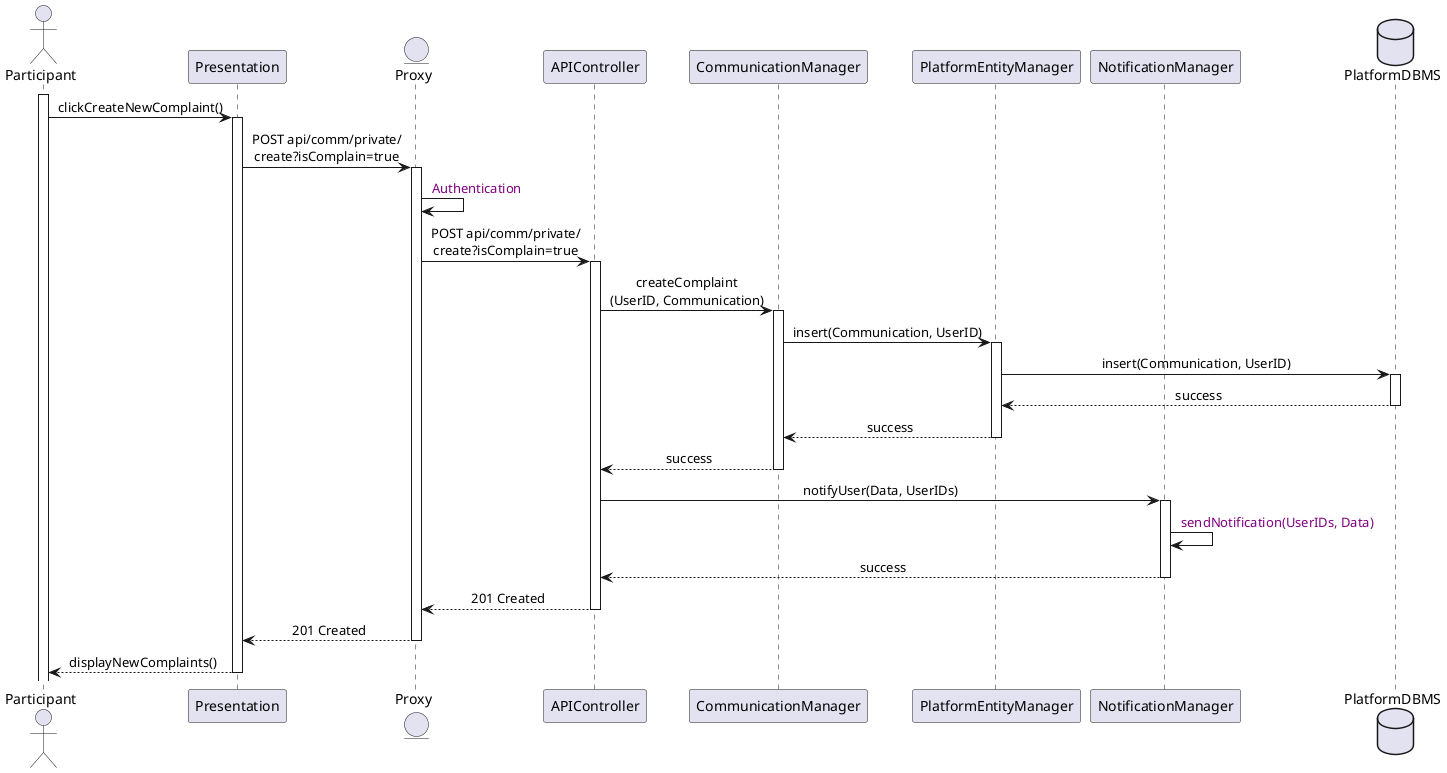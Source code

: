 @startuml UserOpensComplaint
skinparam sequenceMessageAlign center
actor       Participant
participant  Presentation
entity      Proxy
participant APIController
participant CommunicationManager
participant PlatformEntityManager
participant NotificationManager
database    PlatformDBMS

' I'm assuming the user has already typed the text of the complaint
' and the api call contains the text of the complaint

activate Participant
Participant -> Presentation : clickCreateNewComplaint()
activate Presentation
Presentation -> Proxy : POST api/comm/private/\ncreate?isComplain=true
activate Proxy
Proxy -> Proxy : <color:purple> Authentication
Proxy -> APIController : POST api/comm/private/\ncreate?isComplain=true
activate APIController
APIController -> CommunicationManager : createComplaint\n(UserID, Communication)
activate CommunicationManager
CommunicationManager -> PlatformEntityManager : insert(Communication, UserID)
activate PlatformEntityManager
PlatformEntityManager -> PlatformDBMS : insert(Communication, UserID)
activate PlatformDBMS
PlatformDBMS --> PlatformEntityManager : success
deactivate PlatformDBMS
PlatformEntityManager --> CommunicationManager : success
deactivate PlatformEntityManager
CommunicationManager --> APIController : success
deactivate CommunicationManager
APIController -> NotificationManager : notifyUser(Data, UserIDs)
activate NotificationManager
NotificationManager -> NotificationManager : <color:purple> sendNotification(UserIDs, Data)
NotificationManager --> APIController : success
deactivate NotificationManager
deactivate CommunicationManager
APIController --> Proxy : 201 Created
deactivate APIController
Proxy --> Presentation : 201 Created
deactivate Proxy
Presentation --> Participant : displayNewComplaints()
deactivate Presentation




